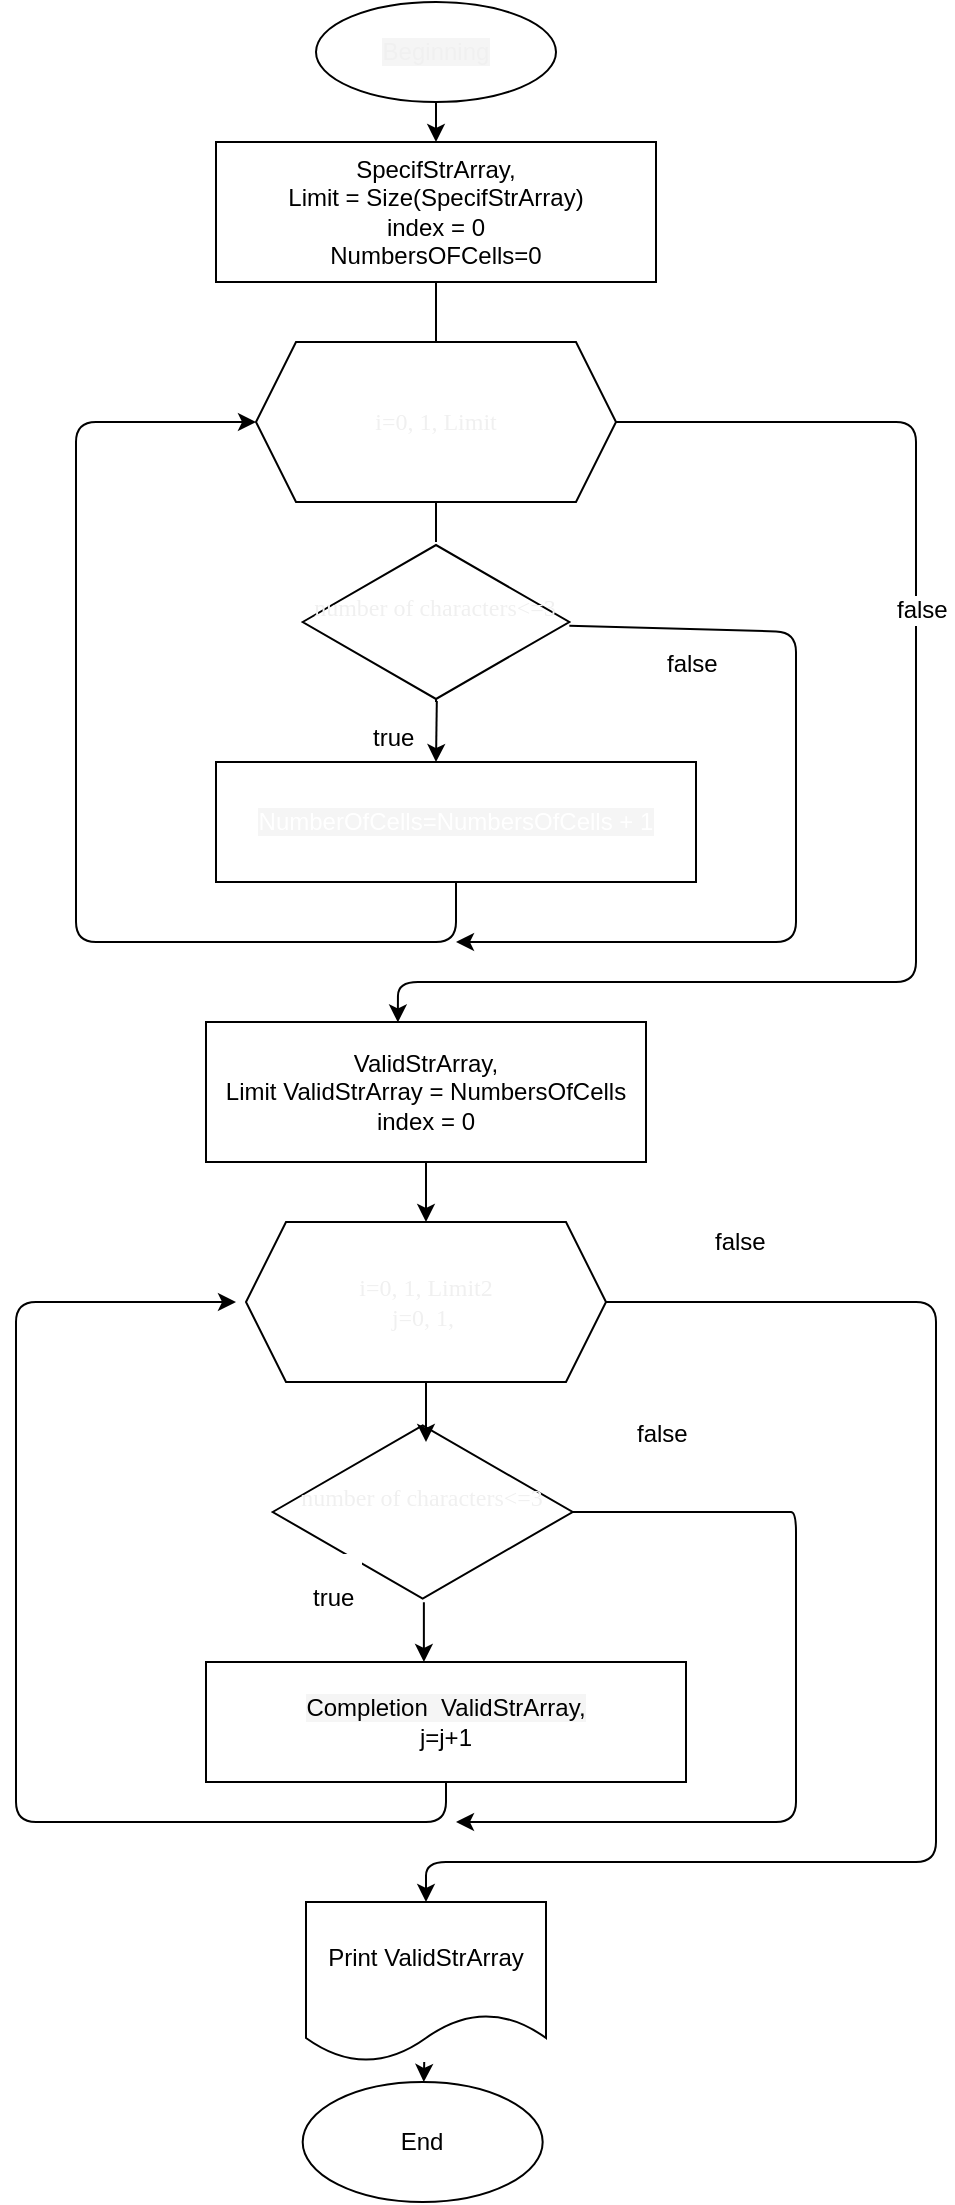 <mxfile>
    <diagram id="yfwArTmX9UKwla5G4DGi" name="Page-1">
        <mxGraphModel dx="884" dy="423" grid="1" gridSize="10" guides="1" tooltips="1" connect="1" arrows="1" fold="1" page="1" pageScale="1" pageWidth="827" pageHeight="1169" background="none" math="0" shadow="0">
            <root>
                <mxCell id="0"/>
                <mxCell id="1" parent="0"/>
                <mxCell id="4" value="" style="edgeStyle=none;html=1;" parent="1" source="2" target="3" edge="1">
                    <mxGeometry relative="1" as="geometry"/>
                </mxCell>
                <mxCell id="2" value="&lt;span style=&quot;background-color: rgba(0 , 0 , 0 , 0.04)&quot;&gt;&lt;font style=&quot;font-size: 12px&quot;&gt;Beginning&lt;/font&gt;&lt;/span&gt;" style="ellipse;whiteSpace=wrap;html=1;fontColor=#F0F0F0;" parent="1" vertex="1">
                    <mxGeometry x="200" y="10" width="120" height="50" as="geometry"/>
                </mxCell>
                <mxCell id="6" value="" style="edgeStyle=none;html=1;fontSize=12;" parent="1" source="3" edge="1">
                    <mxGeometry relative="1" as="geometry">
                        <mxPoint x="260" y="210" as="targetPoint"/>
                    </mxGeometry>
                </mxCell>
                <mxCell id="3" value="SpecifStrArray,&lt;br&gt;Limit = Size(SpecifStrArray)&lt;br&gt;index = 0&lt;br&gt;NumbersOFCells=0" style="whiteSpace=wrap;html=1;" parent="1" vertex="1">
                    <mxGeometry x="150" y="80" width="220" height="70" as="geometry"/>
                </mxCell>
                <mxCell id="8" value="" style="edgeStyle=none;html=1;fontSize=12;exitX=0.5;exitY=1;exitDx=0;exitDy=0;startArrow=none;" parent="1" source="24" edge="1">
                    <mxGeometry relative="1" as="geometry">
                        <mxPoint x="260" y="300" as="sourcePoint"/>
                        <mxPoint x="260" y="330" as="targetPoint"/>
                        <Array as="points"/>
                    </mxGeometry>
                </mxCell>
                <mxCell id="15" value="" style="edgeStyle=none;html=1;fontSize=12;exitX=1;exitY=0.5;exitDx=0;exitDy=0;entryX=0.436;entryY=0.003;entryDx=0;entryDy=0;entryPerimeter=0;" parent="1" source="23" target="30" edge="1">
                    <mxGeometry relative="1" as="geometry">
                        <mxPoint x="244" y="620" as="targetPoint"/>
                        <Array as="points">
                            <mxPoint x="500" y="220"/>
                            <mxPoint x="500" y="440"/>
                            <mxPoint x="500" y="500"/>
                            <mxPoint x="241" y="500"/>
                        </Array>
                        <mxPoint x="370" y="250" as="sourcePoint"/>
                    </mxGeometry>
                </mxCell>
                <mxCell id="16" value="&amp;nbsp;false" style="edgeLabel;html=1;align=center;verticalAlign=middle;resizable=0;points=[];fontSize=12;" parent="15" vertex="1" connectable="0">
                    <mxGeometry x="-0.313" y="1" relative="1" as="geometry">
                        <mxPoint as="offset"/>
                    </mxGeometry>
                </mxCell>
                <mxCell id="12" value="" style="edgeStyle=none;html=1;fontSize=12;exitX=0.5;exitY=0;exitDx=0;exitDy=0;entryX=0;entryY=0.5;entryDx=0;entryDy=0;" parent="1" source="7" target="23" edge="1">
                    <mxGeometry relative="1" as="geometry">
                        <mxPoint x="150" y="260" as="targetPoint"/>
                        <Array as="points">
                            <mxPoint x="270" y="480"/>
                            <mxPoint x="80" y="480"/>
                            <mxPoint x="80" y="220"/>
                        </Array>
                        <mxPoint x="250" y="520" as="sourcePoint"/>
                    </mxGeometry>
                </mxCell>
                <mxCell id="7" value="&lt;span style=&quot;font-family: &amp;#34;arial&amp;#34; , &amp;#34;helvetica&amp;#34; , sans-serif ; background-color: rgba(0 , 0 , 0 , 0.04) ; font-size: 12px&quot;&gt;&lt;font style=&quot;font-size: 12px&quot; color=&quot;#ffffff&quot;&gt;NumberOfCells=NumbersOfCells + 1&lt;/font&gt;&lt;/span&gt;" style="whiteSpace=wrap;html=1;fontSize=12;rotation=0;direction=west;" parent="1" vertex="1">
                    <mxGeometry x="150" y="390" width="240" height="60" as="geometry"/>
                </mxCell>
                <mxCell id="21" value="" style="edgeStyle=none;html=1;fontSize=12;" parent="1" source="19" target="20" edge="1">
                    <mxGeometry relative="1" as="geometry"/>
                </mxCell>
                <mxCell id="19" value="&lt;span&gt;Print ValidStrArray&lt;/span&gt;" style="shape=document;whiteSpace=wrap;html=1;boundedLbl=1;fontSize=12;" parent="1" vertex="1">
                    <mxGeometry x="195" y="960" width="120" height="80" as="geometry"/>
                </mxCell>
                <mxCell id="20" value="End" style="ellipse;whiteSpace=wrap;html=1;" parent="1" vertex="1">
                    <mxGeometry x="193.34" y="1050" width="120" height="60" as="geometry"/>
                </mxCell>
                <mxCell id="22" value="&lt;span style=&quot;font-size: 12px&quot;&gt;number of characters&amp;lt;=3&lt;br&gt;&lt;br&gt;&lt;/span&gt;" style="html=1;whiteSpace=wrap;aspect=fixed;shape=isoRectangle;labelBackgroundColor=none;fontSize=12;fontFamily=Verdana;fontColor=#F0F0F0;" parent="1" vertex="1">
                    <mxGeometry x="178.34" y="720" width="150" height="90" as="geometry"/>
                </mxCell>
                <mxCell id="23" value="i=0, 1, Limit" style="shape=hexagon;perimeter=hexagonPerimeter2;whiteSpace=wrap;html=1;fixedSize=1;labelBackgroundColor=none;fontFamily=Verdana;fontSize=12;fontColor=#F0F0F0;" parent="1" vertex="1">
                    <mxGeometry x="170" y="180" width="180" height="80" as="geometry"/>
                </mxCell>
                <mxCell id="26" value="" style="endArrow=classic;html=1;fontFamily=Verdana;fontSize=12;fontColor=#FFFFFF;exitX=0.503;exitY=0.993;exitDx=0;exitDy=0;exitPerimeter=0;" parent="1" source="24" edge="1">
                    <mxGeometry width="50" height="50" relative="1" as="geometry">
                        <mxPoint x="270" y="370" as="sourcePoint"/>
                        <mxPoint x="260" y="390" as="targetPoint"/>
                    </mxGeometry>
                </mxCell>
                <mxCell id="27" value="&amp;nbsp;&lt;br&gt;true&amp;nbsp;&lt;br&gt;" style="edgeLabel;html=1;align=center;verticalAlign=middle;resizable=0;points=[];fontSize=12;" parent="1" vertex="1" connectable="0">
                    <mxGeometry x="240" y="370" as="geometry"/>
                </mxCell>
                <mxCell id="28" style="edgeStyle=none;html=1;fontFamily=Verdana;fontSize=12;fontColor=#FFFFFF;" parent="1" source="24" edge="1">
                    <mxGeometry relative="1" as="geometry">
                        <mxPoint x="270" y="480" as="targetPoint"/>
                        <Array as="points">
                            <mxPoint x="440" y="325"/>
                            <mxPoint x="440" y="480"/>
                        </Array>
                    </mxGeometry>
                </mxCell>
                <mxCell id="29" value="&amp;nbsp;false" style="edgeLabel;html=1;align=center;verticalAlign=middle;resizable=0;points=[];fontSize=12;" parent="1" vertex="1" connectable="0">
                    <mxGeometry x="380" y="370" as="geometry">
                        <mxPoint x="6" y="-29" as="offset"/>
                    </mxGeometry>
                </mxCell>
                <mxCell id="30" value="ValidStrArray,&lt;br&gt;Limit ValidStrArray = NumbersOfCells&lt;br&gt;index = 0" style="whiteSpace=wrap;html=1;" parent="1" vertex="1">
                    <mxGeometry x="145" y="520" width="220" height="70" as="geometry"/>
                </mxCell>
                <mxCell id="31" value="i=0, 1, Limit2&lt;br&gt;j=0, 1,&amp;nbsp;" style="shape=hexagon;perimeter=hexagonPerimeter2;whiteSpace=wrap;html=1;fixedSize=1;labelBackgroundColor=none;fontFamily=Verdana;fontSize=12;fontColor=#F0F0F0;" parent="1" vertex="1">
                    <mxGeometry x="165" y="620" width="180" height="80" as="geometry"/>
                </mxCell>
                <mxCell id="24" value="&lt;span style=&quot;font-size: 12px&quot;&gt;number of characters&amp;lt;=3&lt;br&gt;&lt;br&gt;&lt;/span&gt;" style="html=1;whiteSpace=wrap;aspect=fixed;shape=isoRectangle;labelBackgroundColor=none;fontSize=12;fontFamily=Verdana;fontColor=#F0F0F0;" parent="1" vertex="1">
                    <mxGeometry x="193.34" y="280" width="133.33" height="80" as="geometry"/>
                </mxCell>
                <mxCell id="32" value="" style="edgeStyle=none;html=1;fontSize=12;exitX=0.5;exitY=1;exitDx=0;exitDy=0;endArrow=none;" parent="1" source="23" target="24" edge="1">
                    <mxGeometry relative="1" as="geometry">
                        <mxPoint x="260" y="260" as="sourcePoint"/>
                        <mxPoint x="260" y="330" as="targetPoint"/>
                        <Array as="points"/>
                    </mxGeometry>
                </mxCell>
                <mxCell id="33" value="&lt;font style=&quot;font-size: 12px&quot;&gt;&lt;span style=&quot;font-family: &amp;#34;arial&amp;#34; , &amp;#34;helvetica&amp;#34; , sans-serif ; font-style: normal ; font-weight: 400 ; letter-spacing: normal ; text-indent: 0px ; text-transform: none ; word-spacing: 0px ; background-color: rgba(0 , 0 , 0 , 0.04) ; display: inline ; float: none&quot;&gt;Completion&amp;nbsp; ValidStrArray,&lt;br&gt;&lt;/span&gt;j=j+1&lt;br&gt;&lt;/font&gt;" style="whiteSpace=wrap;html=1;fontSize=12;rotation=0;direction=west;" parent="1" vertex="1">
                    <mxGeometry x="145" y="840" width="240" height="60" as="geometry"/>
                </mxCell>
                <mxCell id="34" value="&amp;nbsp;&lt;br&gt;true&amp;nbsp;&lt;br&gt;" style="edgeLabel;html=1;align=center;verticalAlign=middle;resizable=0;points=[];fontSize=12;" parent="1" vertex="1" connectable="0">
                    <mxGeometry x="210" y="800" as="geometry"/>
                </mxCell>
                <mxCell id="35" value="&amp;nbsp;false" style="edgeLabel;html=1;align=center;verticalAlign=middle;resizable=0;points=[];fontSize=12;" parent="1" vertex="1" connectable="0">
                    <mxGeometry x="365" y="755" as="geometry">
                        <mxPoint x="6" y="-29" as="offset"/>
                    </mxGeometry>
                </mxCell>
                <mxCell id="36" value="&amp;nbsp;false" style="edgeLabel;html=1;align=center;verticalAlign=middle;resizable=0;points=[];fontSize=12;" parent="1" vertex="1" connectable="0">
                    <mxGeometry x="404" y="659" as="geometry">
                        <mxPoint x="6" y="-29" as="offset"/>
                    </mxGeometry>
                </mxCell>
                <mxCell id="37" value="" style="endArrow=classic;html=1;fontFamily=Helvetica;fontSize=12;fontColor=#F0F0F0;exitX=0.5;exitY=1;exitDx=0;exitDy=0;" parent="1" source="30" edge="1">
                    <mxGeometry width="50" height="50" relative="1" as="geometry">
                        <mxPoint x="270" y="760" as="sourcePoint"/>
                        <mxPoint x="255" y="620" as="targetPoint"/>
                    </mxGeometry>
                </mxCell>
                <mxCell id="38" value="" style="endArrow=classic;html=1;fontFamily=Helvetica;fontSize=12;fontColor=#F0F0F0;exitX=0.5;exitY=1;exitDx=0;exitDy=0;" parent="1" source="31" edge="1">
                    <mxGeometry width="50" height="50" relative="1" as="geometry">
                        <mxPoint x="270" y="660" as="sourcePoint"/>
                        <mxPoint x="255" y="730" as="targetPoint"/>
                    </mxGeometry>
                </mxCell>
                <mxCell id="39" value="" style="endArrow=classic;html=1;fontFamily=Helvetica;fontSize=12;fontColor=#F0F0F0;exitX=1;exitY=0.5;exitDx=0;exitDy=0;entryX=0.5;entryY=0;entryDx=0;entryDy=0;" parent="1" source="31" target="19" edge="1">
                    <mxGeometry width="50" height="50" relative="1" as="geometry">
                        <mxPoint x="270" y="660" as="sourcePoint"/>
                        <mxPoint x="520" y="840" as="targetPoint"/>
                        <Array as="points">
                            <mxPoint x="510" y="660"/>
                            <mxPoint x="510" y="820"/>
                            <mxPoint x="510" y="940"/>
                            <mxPoint x="255" y="940"/>
                        </Array>
                    </mxGeometry>
                </mxCell>
                <mxCell id="40" value="" style="endArrow=classic;html=1;fontFamily=Helvetica;fontSize=12;fontColor=#F0F0F0;exitX=0.995;exitY=0.5;exitDx=0;exitDy=0;exitPerimeter=0;" parent="1" source="22" edge="1">
                    <mxGeometry width="50" height="50" relative="1" as="geometry">
                        <mxPoint x="270" y="860" as="sourcePoint"/>
                        <mxPoint x="270" y="920" as="targetPoint"/>
                        <Array as="points">
                            <mxPoint x="430" y="765"/>
                            <mxPoint x="440" y="765"/>
                            <mxPoint x="440" y="790"/>
                            <mxPoint x="440" y="920"/>
                        </Array>
                    </mxGeometry>
                </mxCell>
                <mxCell id="41" value="" style="endArrow=classic;html=1;fontFamily=Helvetica;fontSize=12;fontColor=#F0F0F0;exitX=0.5;exitY=0;exitDx=0;exitDy=0;" parent="1" source="33" edge="1">
                    <mxGeometry width="50" height="50" relative="1" as="geometry">
                        <mxPoint x="270" y="860" as="sourcePoint"/>
                        <mxPoint x="160" y="660" as="targetPoint"/>
                        <Array as="points">
                            <mxPoint x="265" y="920"/>
                            <mxPoint x="50" y="920"/>
                            <mxPoint x="50" y="660"/>
                        </Array>
                    </mxGeometry>
                </mxCell>
                <mxCell id="42" value="" style="endArrow=classic;html=1;fontFamily=Helvetica;fontSize=12;fontColor=#F0F0F0;exitX=0.504;exitY=1.002;exitDx=0;exitDy=0;exitPerimeter=0;entryX=0.546;entryY=1;entryDx=0;entryDy=0;entryPerimeter=0;" parent="1" source="22" target="33" edge="1">
                    <mxGeometry width="50" height="50" relative="1" as="geometry">
                        <mxPoint x="270" y="860" as="sourcePoint"/>
                        <mxPoint x="320" y="810" as="targetPoint"/>
                    </mxGeometry>
                </mxCell>
            </root>
        </mxGraphModel>
    </diagram>
</mxfile>